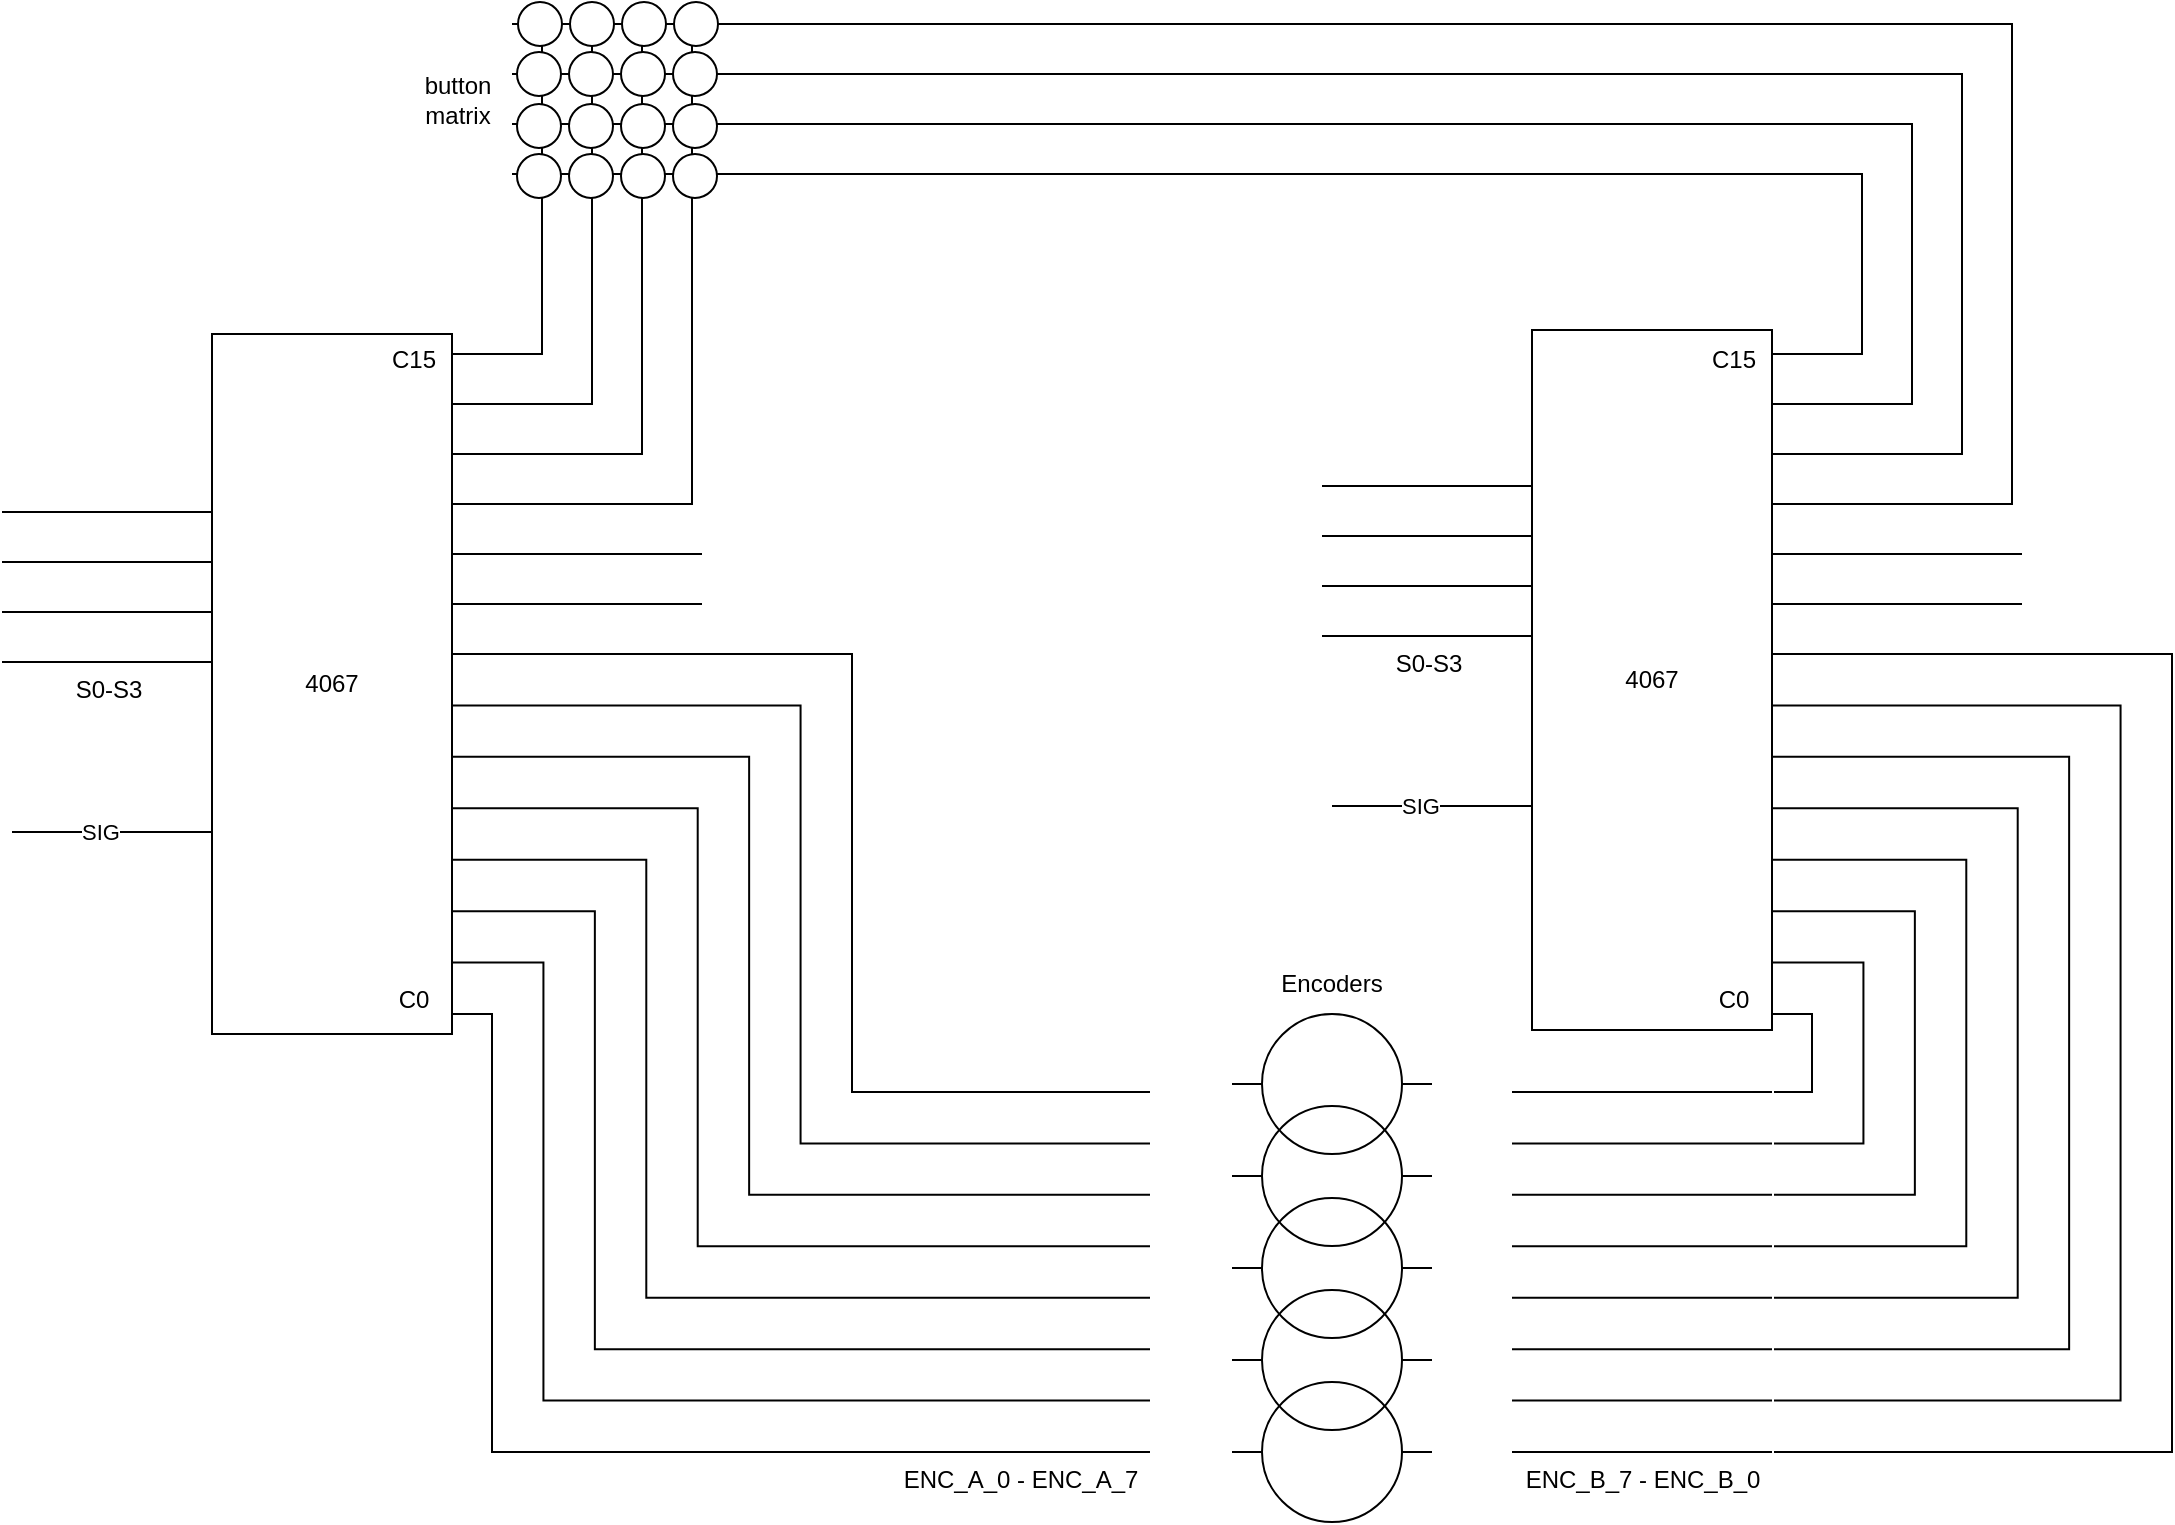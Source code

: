<mxfile version="25.0.3">
  <diagram name="Page-1" id="7e0a89b8-554c-2b80-1dc8-d5c74ca68de4">
    <mxGraphModel dx="1706" dy="1066" grid="0" gridSize="10" guides="1" tooltips="1" connect="1" arrows="1" fold="1" page="1" pageScale="1" pageWidth="1100" pageHeight="850" background="none" math="0" shadow="0">
      <root>
        <mxCell id="0" />
        <mxCell id="1" parent="0" />
        <mxCell id="8Ud3Lt6BFrIF86FxFFmQ-59" value="" style="verticalLabelPosition=bottom;shadow=0;dashed=0;align=center;html=1;verticalAlign=top;shape=mxgraph.electrical.transmission.2_line_bus;" vertex="1" parent="1">
          <mxGeometry x="889" y="300" width="130" height="25" as="geometry" />
        </mxCell>
        <mxCell id="8Ud3Lt6BFrIF86FxFFmQ-58" value="" style="verticalLabelPosition=bottom;shadow=0;dashed=0;align=center;html=1;verticalAlign=top;shape=mxgraph.electrical.transmission.2_line_bus;" vertex="1" parent="1">
          <mxGeometry x="229" y="300" width="130" height="25" as="geometry" />
        </mxCell>
        <mxCell id="8Ud3Lt6BFrIF86FxFFmQ-18" value="S0-S3" style="verticalLabelPosition=bottom;shadow=0;dashed=0;align=center;html=1;verticalAlign=top;shape=mxgraph.electrical.transmission.4_line_bus;" vertex="1" parent="1">
          <mxGeometry x="669" y="266" width="105" height="75" as="geometry" />
        </mxCell>
        <mxCell id="8Ud3Lt6BFrIF86FxFFmQ-19" value="" style="verticalLabelPosition=bottom;shadow=0;dashed=0;align=center;html=1;verticalAlign=top;shape=mxgraph.electrical.transmission.fourLineBusElbow;notch=75;" vertex="1" parent="1">
          <mxGeometry x="894" y="155" width="120" height="120" as="geometry" />
        </mxCell>
        <mxCell id="8Ud3Lt6BFrIF86FxFFmQ-21" value="" style="endArrow=none;html=1;strokeWidth=1;rounded=0;" edge="1" parent="1">
          <mxGeometry width="100" relative="1" as="geometry">
            <mxPoint x="674" y="426" as="sourcePoint" />
            <mxPoint x="774" y="426" as="targetPoint" />
          </mxGeometry>
        </mxCell>
        <mxCell id="8Ud3Lt6BFrIF86FxFFmQ-22" value="SIG" style="edgeLabel;html=1;align=center;verticalAlign=middle;resizable=0;points=[];" vertex="1" connectable="0" parent="8Ud3Lt6BFrIF86FxFFmQ-21">
          <mxGeometry x="-0.12" relative="1" as="geometry">
            <mxPoint as="offset" />
          </mxGeometry>
        </mxCell>
        <mxCell id="8Ud3Lt6BFrIF86FxFFmQ-24" value="" style="verticalLabelPosition=bottom;shadow=0;dashed=0;align=center;html=1;verticalAlign=top;shape=mxgraph.electrical.transmission.eightLineBusElbow;notch=180;rotation=-90;" vertex="1" parent="1">
          <mxGeometry x="894" y="350" width="200" height="200" as="geometry" />
        </mxCell>
        <mxCell id="8Ud3Lt6BFrIF86FxFFmQ-25" value="" style="verticalLabelPosition=bottom;shadow=0;dashed=0;align=center;html=1;verticalAlign=top;shape=mxgraph.electrical.transmission.eightLineBusElbow;notch=180;rotation=0;" vertex="1" parent="1">
          <mxGeometry x="895" y="550" width="199" height="199" as="geometry" />
        </mxCell>
        <mxCell id="8Ud3Lt6BFrIF86FxFFmQ-26" value="ENC_B_7 - ENC_B_0" style="verticalLabelPosition=bottom;shadow=0;dashed=0;align=center;html=1;verticalAlign=top;shape=mxgraph.electrical.transmission.8_line_bus;" vertex="1" parent="1">
          <mxGeometry x="764" y="569" width="130" height="180" as="geometry" />
        </mxCell>
        <mxCell id="8Ud3Lt6BFrIF86FxFFmQ-7" value="S0-S3" style="verticalLabelPosition=bottom;shadow=0;dashed=0;align=center;html=1;verticalAlign=top;shape=mxgraph.electrical.transmission.4_line_bus;" vertex="1" parent="1">
          <mxGeometry x="9" y="279" width="105" height="75" as="geometry" />
        </mxCell>
        <mxCell id="8Ud3Lt6BFrIF86FxFFmQ-8" value="" style="verticalLabelPosition=bottom;shadow=0;dashed=0;align=center;html=1;verticalAlign=top;shape=mxgraph.electrical.transmission.fourLineBusElbow;notch=75;" vertex="1" parent="1">
          <mxGeometry x="234" y="155" width="120" height="120" as="geometry" />
        </mxCell>
        <mxCell id="8Ud3Lt6BFrIF86FxFFmQ-9" value="4067" style="rounded=0;whiteSpace=wrap;html=1;" vertex="1" parent="1">
          <mxGeometry x="114" y="190" width="120" height="350" as="geometry" />
        </mxCell>
        <mxCell id="8Ud3Lt6BFrIF86FxFFmQ-10" value="" style="endArrow=none;html=1;strokeWidth=1;rounded=0;" edge="1" parent="1">
          <mxGeometry width="100" relative="1" as="geometry">
            <mxPoint x="14" y="439" as="sourcePoint" />
            <mxPoint x="114" y="439" as="targetPoint" />
          </mxGeometry>
        </mxCell>
        <mxCell id="8Ud3Lt6BFrIF86FxFFmQ-11" value="SIG" style="edgeLabel;html=1;align=center;verticalAlign=middle;resizable=0;points=[];" vertex="1" connectable="0" parent="8Ud3Lt6BFrIF86FxFFmQ-10">
          <mxGeometry x="-0.12" relative="1" as="geometry">
            <mxPoint as="offset" />
          </mxGeometry>
        </mxCell>
        <mxCell id="8Ud3Lt6BFrIF86FxFFmQ-12" value="" style="verticalLabelPosition=bottom;shadow=0;dashed=0;align=center;html=1;verticalAlign=top;shape=mxgraph.electrical.transmission.4_line_bus;rotation=-90;" vertex="1" parent="1">
          <mxGeometry x="252" y="55" width="129" height="75" as="geometry" />
        </mxCell>
        <mxCell id="8Ud3Lt6BFrIF86FxFFmQ-13" value="" style="verticalLabelPosition=bottom;shadow=0;dashed=0;align=center;html=1;verticalAlign=top;shape=mxgraph.electrical.transmission.eightLineBusElbow;notch=180;rotation=-90;" vertex="1" parent="1">
          <mxGeometry x="234" y="350" width="200" height="200" as="geometry" />
        </mxCell>
        <mxCell id="8Ud3Lt6BFrIF86FxFFmQ-14" value="" style="verticalLabelPosition=bottom;shadow=0;dashed=0;align=center;html=1;verticalAlign=top;shape=mxgraph.electrical.transmission.eightLineBusElbow;notch=180;rotation=90;" vertex="1" parent="1">
          <mxGeometry x="254" y="550" width="199" height="199" as="geometry" />
        </mxCell>
        <mxCell id="8Ud3Lt6BFrIF86FxFFmQ-15" value="ENC_A_0 - ENC_A_7" style="verticalLabelPosition=bottom;shadow=0;dashed=0;align=center;html=1;verticalAlign=top;shape=mxgraph.electrical.transmission.8_line_bus;" vertex="1" parent="1">
          <mxGeometry x="453" y="569" width="130" height="180" as="geometry" />
        </mxCell>
        <mxCell id="8Ud3Lt6BFrIF86FxFFmQ-27" value="4067" style="rounded=0;whiteSpace=wrap;html=1;" vertex="1" parent="1">
          <mxGeometry x="774" y="188" width="120" height="350" as="geometry" />
        </mxCell>
        <mxCell id="8Ud3Lt6BFrIF86FxFFmQ-28" value="" style="verticalLabelPosition=bottom;shadow=0;dashed=0;align=center;html=1;verticalAlign=top;shape=mxgraph.electrical.transmission.fourLineBusElbow;notch=75;rotation=-90;" vertex="1" parent="1">
          <mxGeometry x="894" y="35" width="120" height="120" as="geometry" />
        </mxCell>
        <mxCell id="8Ud3Lt6BFrIF86FxFFmQ-29" value="" style="verticalLabelPosition=bottom;shadow=0;dashed=0;align=center;html=1;verticalAlign=top;shape=mxgraph.electrical.transmission.4_line_bus;" vertex="1" parent="1">
          <mxGeometry x="264" y="35" width="630" height="75" as="geometry" />
        </mxCell>
        <mxCell id="8Ud3Lt6BFrIF86FxFFmQ-42" value="" style="verticalLabelPosition=bottom;shadow=0;dashed=0;align=center;html=1;verticalAlign=top;strokeWidth=1;shape=ellipse;" vertex="1" parent="1">
          <mxGeometry x="267" y="24" width="22" height="22" as="geometry" />
        </mxCell>
        <mxCell id="8Ud3Lt6BFrIF86FxFFmQ-43" value="" style="verticalLabelPosition=bottom;shadow=0;dashed=0;align=center;html=1;verticalAlign=top;strokeWidth=1;shape=ellipse;" vertex="1" parent="1">
          <mxGeometry x="293" y="24" width="22" height="22" as="geometry" />
        </mxCell>
        <mxCell id="8Ud3Lt6BFrIF86FxFFmQ-44" value="" style="verticalLabelPosition=bottom;shadow=0;dashed=0;align=center;html=1;verticalAlign=top;strokeWidth=1;shape=ellipse;" vertex="1" parent="1">
          <mxGeometry x="345" y="24" width="22" height="22" as="geometry" />
        </mxCell>
        <mxCell id="8Ud3Lt6BFrIF86FxFFmQ-45" value="" style="verticalLabelPosition=bottom;shadow=0;dashed=0;align=center;html=1;verticalAlign=top;strokeWidth=1;shape=ellipse;" vertex="1" parent="1">
          <mxGeometry x="319" y="24" width="22" height="22" as="geometry" />
        </mxCell>
        <mxCell id="8Ud3Lt6BFrIF86FxFFmQ-46" value="" style="verticalLabelPosition=bottom;shadow=0;dashed=0;align=center;html=1;verticalAlign=top;strokeWidth=1;shape=ellipse;" vertex="1" parent="1">
          <mxGeometry x="266.5" y="100" width="22" height="22" as="geometry" />
        </mxCell>
        <mxCell id="8Ud3Lt6BFrIF86FxFFmQ-47" value="" style="verticalLabelPosition=bottom;shadow=0;dashed=0;align=center;html=1;verticalAlign=top;strokeWidth=1;shape=ellipse;" vertex="1" parent="1">
          <mxGeometry x="292.5" y="100" width="22" height="22" as="geometry" />
        </mxCell>
        <mxCell id="8Ud3Lt6BFrIF86FxFFmQ-48" value="" style="verticalLabelPosition=bottom;shadow=0;dashed=0;align=center;html=1;verticalAlign=top;strokeWidth=1;shape=ellipse;" vertex="1" parent="1">
          <mxGeometry x="318.5" y="100" width="22" height="22" as="geometry" />
        </mxCell>
        <mxCell id="8Ud3Lt6BFrIF86FxFFmQ-49" value="" style="verticalLabelPosition=bottom;shadow=0;dashed=0;align=center;html=1;verticalAlign=top;strokeWidth=1;shape=ellipse;" vertex="1" parent="1">
          <mxGeometry x="344.5" y="100" width="22" height="22" as="geometry" />
        </mxCell>
        <mxCell id="8Ud3Lt6BFrIF86FxFFmQ-50" value="" style="verticalLabelPosition=bottom;shadow=0;dashed=0;align=center;html=1;verticalAlign=top;strokeWidth=1;shape=ellipse;" vertex="1" parent="1">
          <mxGeometry x="266.5" y="75" width="22" height="22" as="geometry" />
        </mxCell>
        <mxCell id="8Ud3Lt6BFrIF86FxFFmQ-51" value="" style="verticalLabelPosition=bottom;shadow=0;dashed=0;align=center;html=1;verticalAlign=top;strokeWidth=1;shape=ellipse;" vertex="1" parent="1">
          <mxGeometry x="292.5" y="75" width="22" height="22" as="geometry" />
        </mxCell>
        <mxCell id="8Ud3Lt6BFrIF86FxFFmQ-52" value="" style="verticalLabelPosition=bottom;shadow=0;dashed=0;align=center;html=1;verticalAlign=top;strokeWidth=1;shape=ellipse;" vertex="1" parent="1">
          <mxGeometry x="318.5" y="75" width="22" height="22" as="geometry" />
        </mxCell>
        <mxCell id="8Ud3Lt6BFrIF86FxFFmQ-53" value="" style="verticalLabelPosition=bottom;shadow=0;dashed=0;align=center;html=1;verticalAlign=top;strokeWidth=1;shape=ellipse;" vertex="1" parent="1">
          <mxGeometry x="344.5" y="75" width="22" height="22" as="geometry" />
        </mxCell>
        <mxCell id="8Ud3Lt6BFrIF86FxFFmQ-54" value="" style="verticalLabelPosition=bottom;shadow=0;dashed=0;align=center;html=1;verticalAlign=top;strokeWidth=1;shape=ellipse;" vertex="1" parent="1">
          <mxGeometry x="266.5" y="49" width="22" height="22" as="geometry" />
        </mxCell>
        <mxCell id="8Ud3Lt6BFrIF86FxFFmQ-55" value="" style="verticalLabelPosition=bottom;shadow=0;dashed=0;align=center;html=1;verticalAlign=top;strokeWidth=1;shape=ellipse;" vertex="1" parent="1">
          <mxGeometry x="292.5" y="49" width="22" height="22" as="geometry" />
        </mxCell>
        <mxCell id="8Ud3Lt6BFrIF86FxFFmQ-56" value="" style="verticalLabelPosition=bottom;shadow=0;dashed=0;align=center;html=1;verticalAlign=top;strokeWidth=1;shape=ellipse;" vertex="1" parent="1">
          <mxGeometry x="318.5" y="49" width="22" height="22" as="geometry" />
        </mxCell>
        <mxCell id="8Ud3Lt6BFrIF86FxFFmQ-57" value="" style="verticalLabelPosition=bottom;shadow=0;dashed=0;align=center;html=1;verticalAlign=top;strokeWidth=1;shape=ellipse;" vertex="1" parent="1">
          <mxGeometry x="344.5" y="49" width="22" height="22" as="geometry" />
        </mxCell>
        <mxCell id="8Ud3Lt6BFrIF86FxFFmQ-60" value="button matrix" style="text;html=1;align=center;verticalAlign=middle;whiteSpace=wrap;rounded=0;" vertex="1" parent="1">
          <mxGeometry x="207" y="57.5" width="60" height="30" as="geometry" />
        </mxCell>
        <mxCell id="8Ud3Lt6BFrIF86FxFFmQ-68" value="Encoders" style="text;html=1;align=center;verticalAlign=middle;whiteSpace=wrap;rounded=0;" vertex="1" parent="1">
          <mxGeometry x="644" y="500" width="60" height="30" as="geometry" />
        </mxCell>
        <mxCell id="8Ud3Lt6BFrIF86FxFFmQ-69" value="C0" style="text;html=1;align=center;verticalAlign=middle;whiteSpace=wrap;rounded=0;" vertex="1" parent="1">
          <mxGeometry x="185" y="508" width="60" height="30" as="geometry" />
        </mxCell>
        <mxCell id="8Ud3Lt6BFrIF86FxFFmQ-70" value="C0" style="text;html=1;align=center;verticalAlign=middle;whiteSpace=wrap;rounded=0;" vertex="1" parent="1">
          <mxGeometry x="845" y="508" width="60" height="30" as="geometry" />
        </mxCell>
        <mxCell id="8Ud3Lt6BFrIF86FxFFmQ-71" value="C15" style="text;html=1;align=center;verticalAlign=middle;whiteSpace=wrap;rounded=0;" vertex="1" parent="1">
          <mxGeometry x="185" y="188" width="60" height="30" as="geometry" />
        </mxCell>
        <mxCell id="8Ud3Lt6BFrIF86FxFFmQ-72" value="C15" style="text;html=1;align=center;verticalAlign=middle;whiteSpace=wrap;rounded=0;" vertex="1" parent="1">
          <mxGeometry x="845" y="188" width="60" height="30" as="geometry" />
        </mxCell>
        <mxCell id="8Ud3Lt6BFrIF86FxFFmQ-73" value="" style="pointerEvents=1;verticalLabelPosition=bottom;shadow=0;dashed=0;align=center;html=1;verticalAlign=top;shape=mxgraph.electrical.electro-mechanical.relay_coil_2;" vertex="1" parent="1">
          <mxGeometry x="624" y="530" width="100" height="70" as="geometry" />
        </mxCell>
        <mxCell id="8Ud3Lt6BFrIF86FxFFmQ-74" value="" style="pointerEvents=1;verticalLabelPosition=bottom;shadow=0;dashed=0;align=center;html=1;verticalAlign=top;shape=mxgraph.electrical.electro-mechanical.relay_coil_2;" vertex="1" parent="1">
          <mxGeometry x="624" y="714" width="100" height="70" as="geometry" />
        </mxCell>
        <mxCell id="8Ud3Lt6BFrIF86FxFFmQ-75" value="" style="pointerEvents=1;verticalLabelPosition=bottom;shadow=0;dashed=0;align=center;html=1;verticalAlign=top;shape=mxgraph.electrical.electro-mechanical.relay_coil_2;" vertex="1" parent="1">
          <mxGeometry x="624" y="668" width="100" height="70" as="geometry" />
        </mxCell>
        <mxCell id="8Ud3Lt6BFrIF86FxFFmQ-76" value="" style="pointerEvents=1;verticalLabelPosition=bottom;shadow=0;dashed=0;align=center;html=1;verticalAlign=top;shape=mxgraph.electrical.electro-mechanical.relay_coil_2;" vertex="1" parent="1">
          <mxGeometry x="624" y="622" width="100" height="70" as="geometry" />
        </mxCell>
        <mxCell id="8Ud3Lt6BFrIF86FxFFmQ-77" value="" style="pointerEvents=1;verticalLabelPosition=bottom;shadow=0;dashed=0;align=center;html=1;verticalAlign=top;shape=mxgraph.electrical.electro-mechanical.relay_coil_2;" vertex="1" parent="1">
          <mxGeometry x="624" y="576" width="100" height="70" as="geometry" />
        </mxCell>
      </root>
    </mxGraphModel>
  </diagram>
</mxfile>
